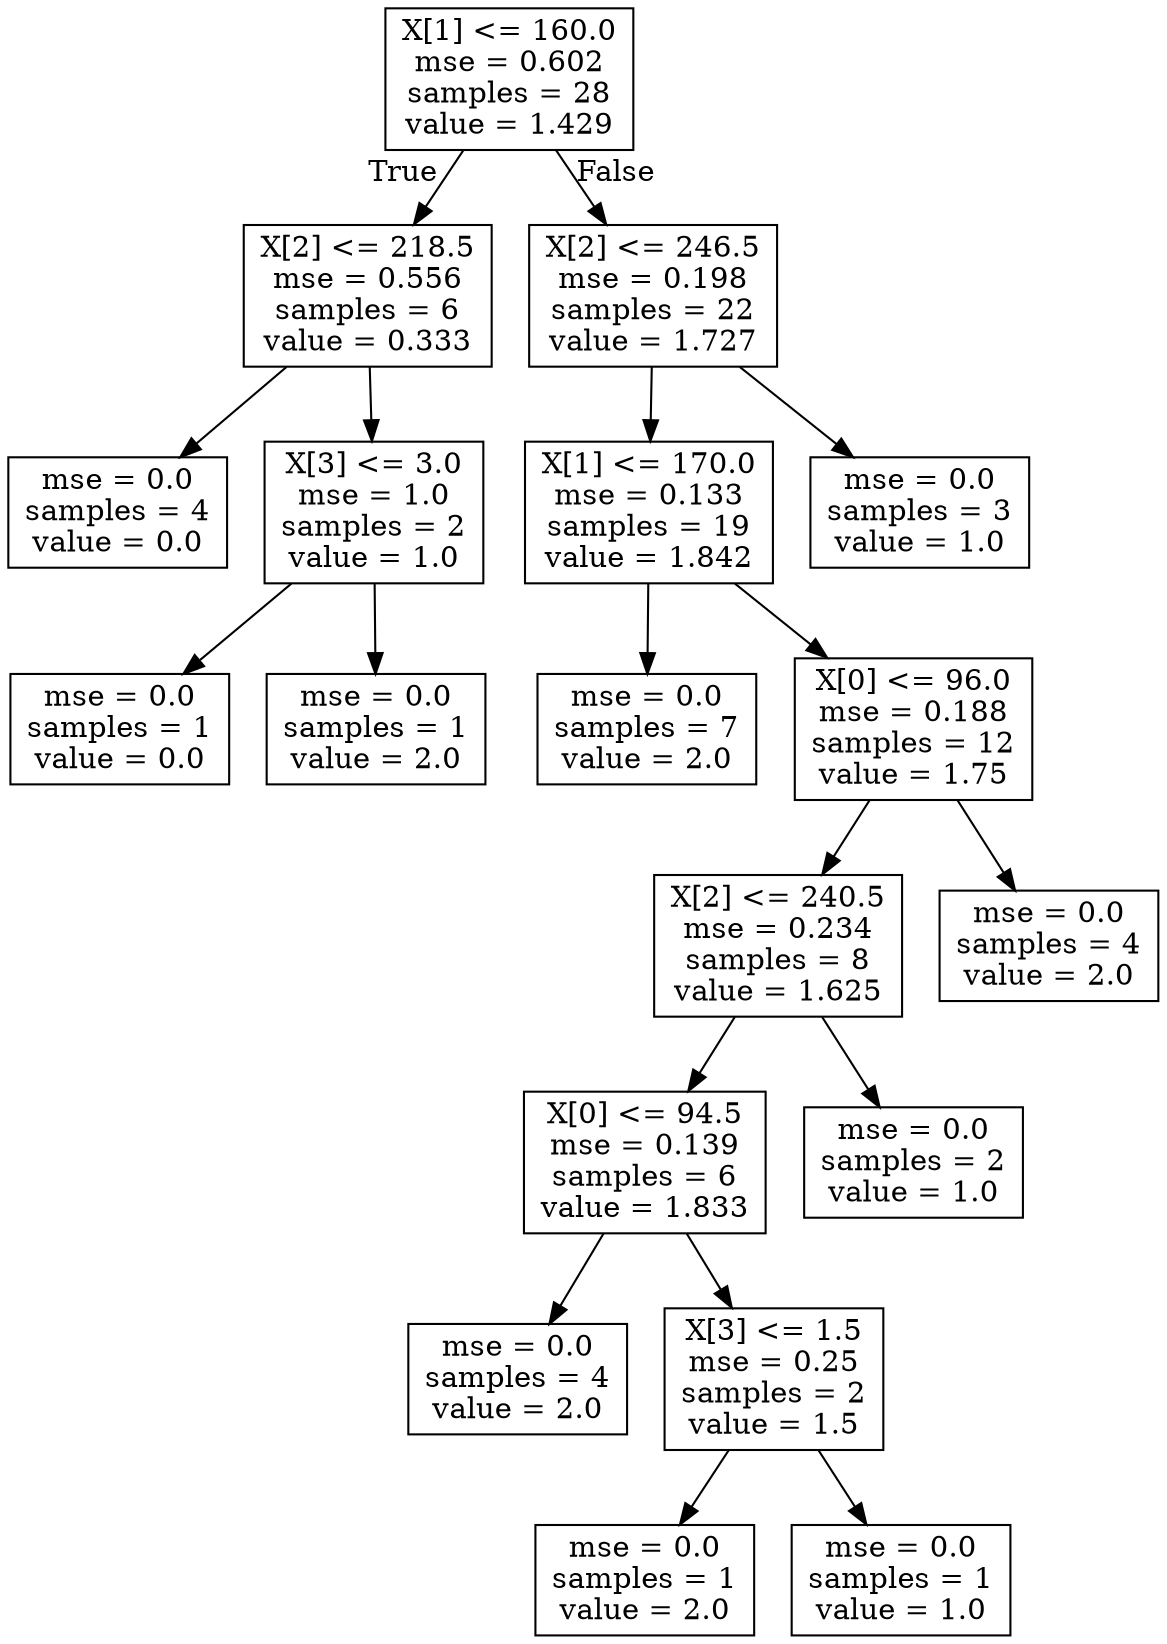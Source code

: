 digraph Tree {
node [shape=box] ;
0 [label="X[1] <= 160.0\nmse = 0.602\nsamples = 28\nvalue = 1.429"] ;
1 [label="X[2] <= 218.5\nmse = 0.556\nsamples = 6\nvalue = 0.333"] ;
0 -> 1 [labeldistance=2.5, labelangle=45, headlabel="True"] ;
2 [label="mse = 0.0\nsamples = 4\nvalue = 0.0"] ;
1 -> 2 ;
3 [label="X[3] <= 3.0\nmse = 1.0\nsamples = 2\nvalue = 1.0"] ;
1 -> 3 ;
4 [label="mse = 0.0\nsamples = 1\nvalue = 0.0"] ;
3 -> 4 ;
5 [label="mse = 0.0\nsamples = 1\nvalue = 2.0"] ;
3 -> 5 ;
6 [label="X[2] <= 246.5\nmse = 0.198\nsamples = 22\nvalue = 1.727"] ;
0 -> 6 [labeldistance=2.5, labelangle=-45, headlabel="False"] ;
7 [label="X[1] <= 170.0\nmse = 0.133\nsamples = 19\nvalue = 1.842"] ;
6 -> 7 ;
8 [label="mse = 0.0\nsamples = 7\nvalue = 2.0"] ;
7 -> 8 ;
9 [label="X[0] <= 96.0\nmse = 0.188\nsamples = 12\nvalue = 1.75"] ;
7 -> 9 ;
10 [label="X[2] <= 240.5\nmse = 0.234\nsamples = 8\nvalue = 1.625"] ;
9 -> 10 ;
11 [label="X[0] <= 94.5\nmse = 0.139\nsamples = 6\nvalue = 1.833"] ;
10 -> 11 ;
12 [label="mse = 0.0\nsamples = 4\nvalue = 2.0"] ;
11 -> 12 ;
13 [label="X[3] <= 1.5\nmse = 0.25\nsamples = 2\nvalue = 1.5"] ;
11 -> 13 ;
14 [label="mse = 0.0\nsamples = 1\nvalue = 2.0"] ;
13 -> 14 ;
15 [label="mse = 0.0\nsamples = 1\nvalue = 1.0"] ;
13 -> 15 ;
16 [label="mse = 0.0\nsamples = 2\nvalue = 1.0"] ;
10 -> 16 ;
17 [label="mse = 0.0\nsamples = 4\nvalue = 2.0"] ;
9 -> 17 ;
18 [label="mse = 0.0\nsamples = 3\nvalue = 1.0"] ;
6 -> 18 ;
}